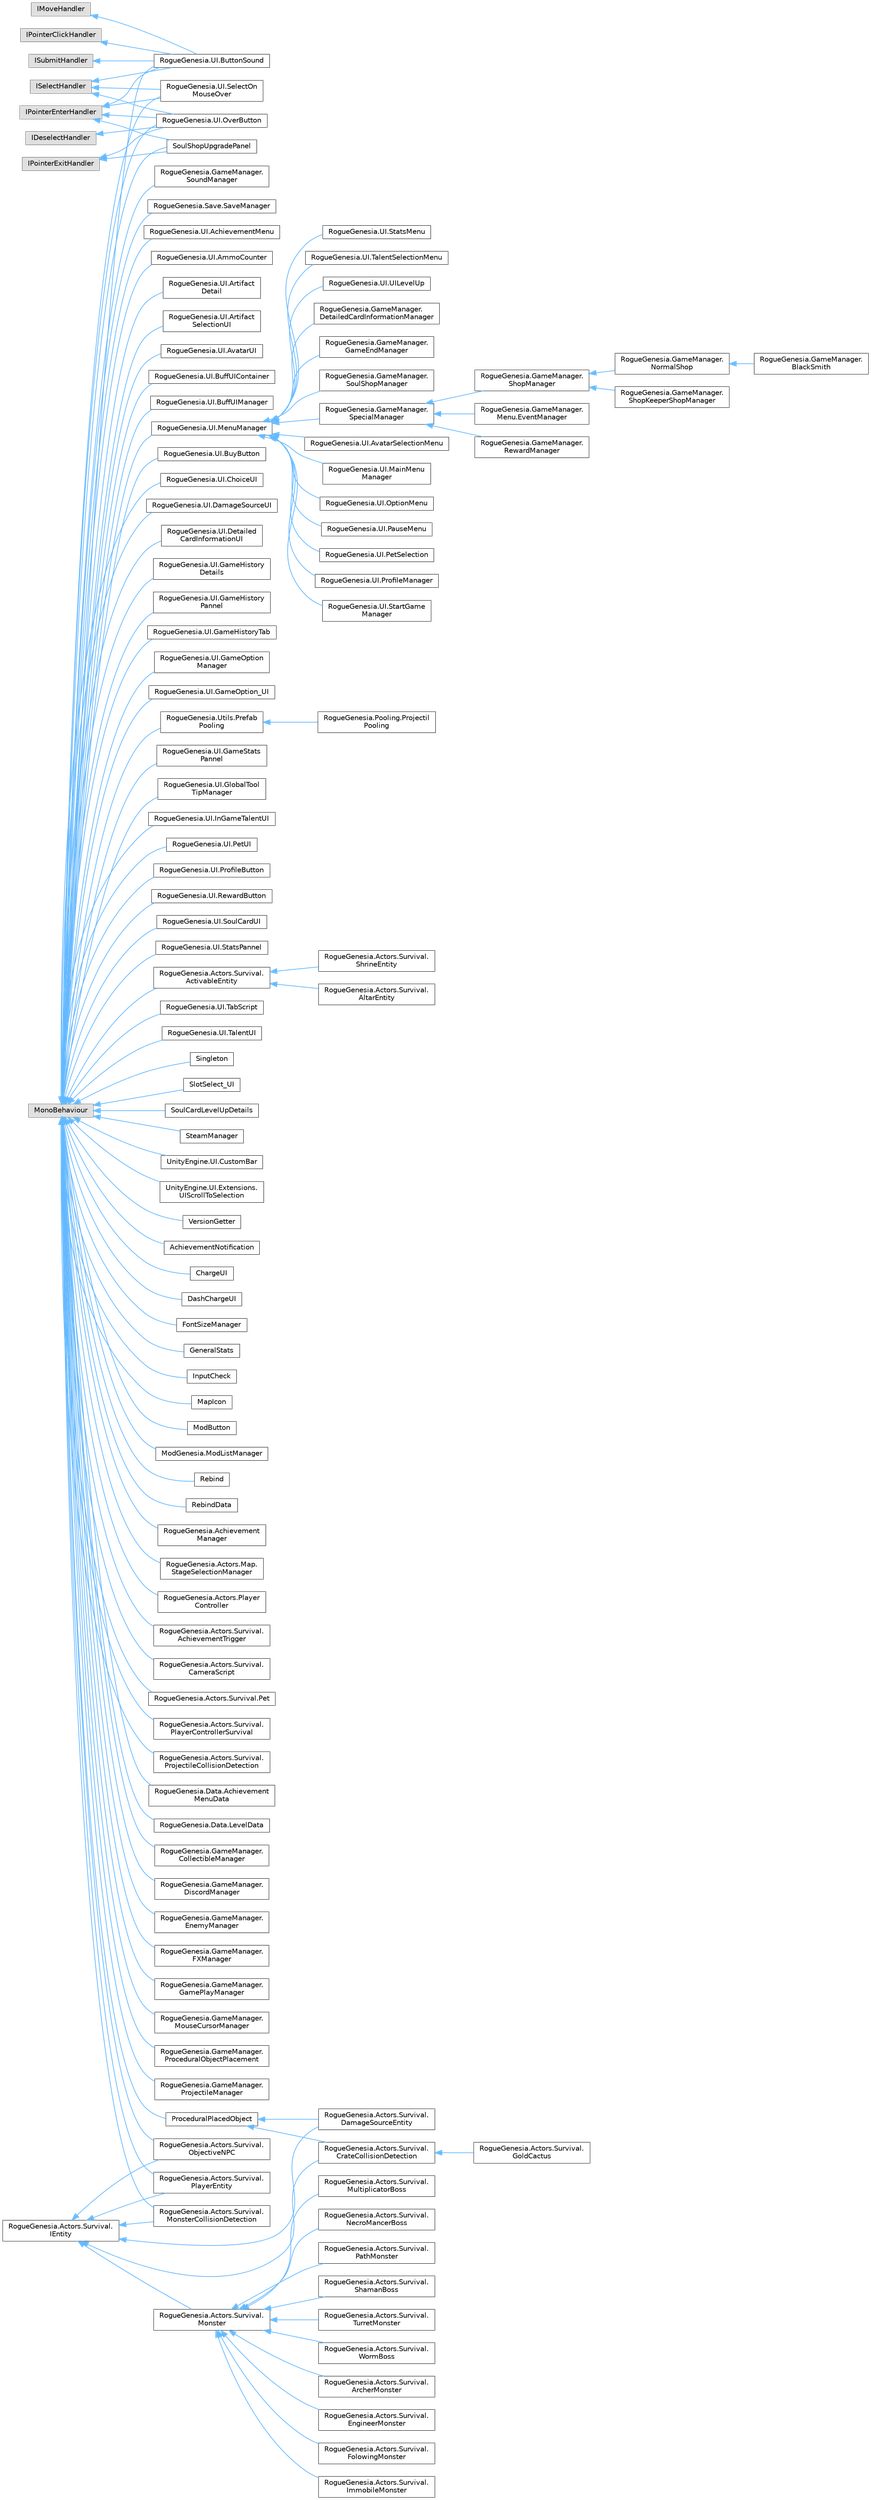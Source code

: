 digraph "Graphical Class Hierarchy"
{
 // LATEX_PDF_SIZE
  bgcolor="transparent";
  edge [fontname=Helvetica,fontsize=10,labelfontname=Helvetica,labelfontsize=10];
  node [fontname=Helvetica,fontsize=10,shape=box,height=0.2,width=0.4];
  rankdir="LR";
  Node0 [label="IDeselectHandler",height=0.2,width=0.4,color="grey60", fillcolor="#E0E0E0", style="filled",tooltip=" "];
  Node0 -> Node1 [dir="back",color="steelblue1",style="solid"];
  Node1 [label="RogueGenesia.UI.OverButton",height=0.2,width=0.4,color="grey40", fillcolor="white", style="filled",URL="$class_rogue_genesia_1_1_u_i_1_1_over_button.html",tooltip=" "];
  Node21 [label="RogueGenesia.Actors.Survival.\lIEntity",height=0.2,width=0.4,color="grey40", fillcolor="white", style="filled",URL="$interface_rogue_genesia_1_1_actors_1_1_survival_1_1_i_entity.html",tooltip=" "];
  Node21 -> Node19 [dir="back",color="steelblue1",style="solid"];
  Node19 [label="RogueGenesia.Actors.Survival.\lCrateCollisionDetection",height=0.2,width=0.4,color="grey40", fillcolor="white", style="filled",URL="$class_rogue_genesia_1_1_actors_1_1_survival_1_1_crate_collision_detection.html",tooltip=" "];
  Node19 -> Node20 [dir="back",color="steelblue1",style="solid"];
  Node20 [label="RogueGenesia.Actors.Survival.\lGoldCactus",height=0.2,width=0.4,color="grey40", fillcolor="white", style="filled",URL="$class_rogue_genesia_1_1_actors_1_1_survival_1_1_gold_cactus.html",tooltip=" "];
  Node21 -> Node22 [dir="back",color="steelblue1",style="solid"];
  Node22 [label="RogueGenesia.Actors.Survival.\lDamageSourceEntity",height=0.2,width=0.4,color="grey40", fillcolor="white", style="filled",URL="$class_rogue_genesia_1_1_actors_1_1_survival_1_1_damage_source_entity.html",tooltip=" "];
  Node21 -> Node23 [dir="back",color="steelblue1",style="solid"];
  Node23 [label="RogueGenesia.Actors.Survival.\lMonster",height=0.2,width=0.4,color="grey40", fillcolor="white", style="filled",URL="$class_rogue_genesia_1_1_actors_1_1_survival_1_1_monster.html",tooltip=" "];
  Node23 -> Node24 [dir="back",color="steelblue1",style="solid"];
  Node24 [label="RogueGenesia.Actors.Survival.\lArcherMonster",height=0.2,width=0.4,color="grey40", fillcolor="white", style="filled",URL="$class_rogue_genesia_1_1_actors_1_1_survival_1_1_archer_monster.html",tooltip=" "];
  Node23 -> Node25 [dir="back",color="steelblue1",style="solid"];
  Node25 [label="RogueGenesia.Actors.Survival.\lEngineerMonster",height=0.2,width=0.4,color="grey40", fillcolor="white", style="filled",URL="$class_rogue_genesia_1_1_actors_1_1_survival_1_1_engineer_monster.html",tooltip=" "];
  Node23 -> Node26 [dir="back",color="steelblue1",style="solid"];
  Node26 [label="RogueGenesia.Actors.Survival.\lFolowingMonster",height=0.2,width=0.4,color="grey40", fillcolor="white", style="filled",URL="$class_rogue_genesia_1_1_actors_1_1_survival_1_1_folowing_monster.html",tooltip=" "];
  Node23 -> Node27 [dir="back",color="steelblue1",style="solid"];
  Node27 [label="RogueGenesia.Actors.Survival.\lImmobileMonster",height=0.2,width=0.4,color="grey40", fillcolor="white", style="filled",URL="$class_rogue_genesia_1_1_actors_1_1_survival_1_1_immobile_monster.html",tooltip=" "];
  Node23 -> Node28 [dir="back",color="steelblue1",style="solid"];
  Node28 [label="RogueGenesia.Actors.Survival.\lMultiplicatorBoss",height=0.2,width=0.4,color="grey40", fillcolor="white", style="filled",URL="$class_rogue_genesia_1_1_actors_1_1_survival_1_1_multiplicator_boss.html",tooltip=" "];
  Node23 -> Node29 [dir="back",color="steelblue1",style="solid"];
  Node29 [label="RogueGenesia.Actors.Survival.\lNecroMancerBoss",height=0.2,width=0.4,color="grey40", fillcolor="white", style="filled",URL="$class_rogue_genesia_1_1_actors_1_1_survival_1_1_necro_mancer_boss.html",tooltip=" "];
  Node23 -> Node30 [dir="back",color="steelblue1",style="solid"];
  Node30 [label="RogueGenesia.Actors.Survival.\lPathMonster",height=0.2,width=0.4,color="grey40", fillcolor="white", style="filled",URL="$class_rogue_genesia_1_1_actors_1_1_survival_1_1_path_monster.html",tooltip=" "];
  Node23 -> Node31 [dir="back",color="steelblue1",style="solid"];
  Node31 [label="RogueGenesia.Actors.Survival.\lShamanBoss",height=0.2,width=0.4,color="grey40", fillcolor="white", style="filled",URL="$class_rogue_genesia_1_1_actors_1_1_survival_1_1_shaman_boss.html",tooltip=" "];
  Node23 -> Node32 [dir="back",color="steelblue1",style="solid"];
  Node32 [label="RogueGenesia.Actors.Survival.\lTurretMonster",height=0.2,width=0.4,color="grey40", fillcolor="white", style="filled",URL="$class_rogue_genesia_1_1_actors_1_1_survival_1_1_turret_monster.html",tooltip=" "];
  Node23 -> Node33 [dir="back",color="steelblue1",style="solid"];
  Node33 [label="RogueGenesia.Actors.Survival.\lWormBoss",height=0.2,width=0.4,color="grey40", fillcolor="white", style="filled",URL="$class_rogue_genesia_1_1_actors_1_1_survival_1_1_worm_boss.html",tooltip=" "];
  Node21 -> Node34 [dir="back",color="steelblue1",style="solid"];
  Node34 [label="RogueGenesia.Actors.Survival.\lMonsterCollisionDetection",height=0.2,width=0.4,color="grey40", fillcolor="white", style="filled",URL="$class_rogue_genesia_1_1_actors_1_1_survival_1_1_monster_collision_detection.html",tooltip=" "];
  Node21 -> Node35 [dir="back",color="steelblue1",style="solid"];
  Node35 [label="RogueGenesia.Actors.Survival.\lObjectiveNPC",height=0.2,width=0.4,color="grey40", fillcolor="white", style="filled",URL="$class_rogue_genesia_1_1_actors_1_1_survival_1_1_objective_n_p_c.html",tooltip=" "];
  Node21 -> Node36 [dir="back",color="steelblue1",style="solid"];
  Node36 [label="RogueGenesia.Actors.Survival.\lPlayerEntity",height=0.2,width=0.4,color="grey40", fillcolor="white", style="filled",URL="$class_rogue_genesia_1_1_actors_1_1_survival_1_1_player_entity.html",tooltip=" "];
  Node4 [label="IMoveHandler",height=0.2,width=0.4,color="grey60", fillcolor="#E0E0E0", style="filled",tooltip=" "];
  Node4 -> Node3 [dir="back",color="steelblue1",style="solid"];
  Node3 [label="RogueGenesia.UI.ButtonSound",height=0.2,width=0.4,color="grey40", fillcolor="white", style="filled",URL="$class_rogue_genesia_1_1_u_i_1_1_button_sound.html",tooltip=" "];
  Node5 [label="IPointerClickHandler",height=0.2,width=0.4,color="grey60", fillcolor="#E0E0E0", style="filled",tooltip=" "];
  Node5 -> Node3 [dir="back",color="steelblue1",style="solid"];
  Node2 [label="IPointerEnterHandler",height=0.2,width=0.4,color="grey60", fillcolor="#E0E0E0", style="filled",tooltip=" "];
  Node2 -> Node3 [dir="back",color="steelblue1",style="solid"];
  Node2 -> Node1 [dir="back",color="steelblue1",style="solid"];
  Node2 -> Node7 [dir="back",color="steelblue1",style="solid"];
  Node7 [label="RogueGenesia.UI.SelectOn\lMouseOver",height=0.2,width=0.4,color="grey40", fillcolor="white", style="filled",URL="$class_rogue_genesia_1_1_u_i_1_1_select_on_mouse_over.html",tooltip=" "];
  Node2 -> Node114 [dir="back",color="steelblue1",style="solid"];
  Node114 [label="SoulShopUpgradePanel",height=0.2,width=0.4,color="grey40", fillcolor="white", style="filled",URL="$class_soul_shop_upgrade_panel.html",tooltip=" "];
  Node115 [label="IPointerExitHandler",height=0.2,width=0.4,color="grey60", fillcolor="#E0E0E0", style="filled",tooltip=" "];
  Node115 -> Node1 [dir="back",color="steelblue1",style="solid"];
  Node115 -> Node114 [dir="back",color="steelblue1",style="solid"];
  Node6 [label="ISelectHandler",height=0.2,width=0.4,color="grey60", fillcolor="#E0E0E0", style="filled",tooltip=" "];
  Node6 -> Node3 [dir="back",color="steelblue1",style="solid"];
  Node6 -> Node1 [dir="back",color="steelblue1",style="solid"];
  Node6 -> Node7 [dir="back",color="steelblue1",style="solid"];
  Node120 [label="ISubmitHandler",height=0.2,width=0.4,color="grey60", fillcolor="#E0E0E0", style="filled",tooltip=" "];
  Node120 -> Node3 [dir="back",color="steelblue1",style="solid"];
  Node8 [label="MonoBehaviour",height=0.2,width=0.4,color="grey60", fillcolor="#E0E0E0", style="filled",tooltip=" "];
  Node8 -> Node9 [dir="back",color="steelblue1",style="solid"];
  Node9 [label="AchievementNotification",height=0.2,width=0.4,color="grey40", fillcolor="white", style="filled",URL="$class_achievement_notification.html",tooltip=" "];
  Node8 -> Node10 [dir="back",color="steelblue1",style="solid"];
  Node10 [label="ChargeUI",height=0.2,width=0.4,color="grey40", fillcolor="white", style="filled",URL="$class_charge_u_i.html",tooltip=" "];
  Node8 -> Node11 [dir="back",color="steelblue1",style="solid"];
  Node11 [label="DashChargeUI",height=0.2,width=0.4,color="grey40", fillcolor="white", style="filled",URL="$class_dash_charge_u_i.html",tooltip=" "];
  Node8 -> Node12 [dir="back",color="steelblue1",style="solid"];
  Node12 [label="FontSizeManager",height=0.2,width=0.4,color="grey40", fillcolor="white", style="filled",URL="$class_font_size_manager.html",tooltip=" "];
  Node8 -> Node13 [dir="back",color="steelblue1",style="solid"];
  Node13 [label="GeneralStats",height=0.2,width=0.4,color="grey40", fillcolor="white", style="filled",URL="$class_general_stats.html",tooltip=" "];
  Node8 -> Node14 [dir="back",color="steelblue1",style="solid"];
  Node14 [label="InputCheck",height=0.2,width=0.4,color="grey40", fillcolor="white", style="filled",URL="$class_input_check.html",tooltip=" "];
  Node8 -> Node15 [dir="back",color="steelblue1",style="solid"];
  Node15 [label="MapIcon",height=0.2,width=0.4,color="grey40", fillcolor="white", style="filled",URL="$class_map_icon.html",tooltip=" "];
  Node8 -> Node16 [dir="back",color="steelblue1",style="solid"];
  Node16 [label="ModButton",height=0.2,width=0.4,color="grey40", fillcolor="white", style="filled",URL="$class_mod_button.html",tooltip=" "];
  Node8 -> Node17 [dir="back",color="steelblue1",style="solid"];
  Node17 [label="ModGenesia.ModListManager",height=0.2,width=0.4,color="grey40", fillcolor="white", style="filled",URL="$class_mod_genesia_1_1_mod_list_manager.html",tooltip=" "];
  Node8 -> Node18 [dir="back",color="steelblue1",style="solid"];
  Node18 [label="ProceduralPlacedObject",height=0.2,width=0.4,color="grey40", fillcolor="white", style="filled",URL="$class_procedural_placed_object.html",tooltip=" "];
  Node18 -> Node19 [dir="back",color="steelblue1",style="solid"];
  Node18 -> Node22 [dir="back",color="steelblue1",style="solid"];
  Node8 -> Node37 [dir="back",color="steelblue1",style="solid"];
  Node37 [label="Rebind",height=0.2,width=0.4,color="grey40", fillcolor="white", style="filled",URL="$class_rebind.html",tooltip=" "];
  Node8 -> Node38 [dir="back",color="steelblue1",style="solid"];
  Node38 [label="RebindData",height=0.2,width=0.4,color="grey40", fillcolor="white", style="filled",URL="$class_rebind_data.html",tooltip=" "];
  Node8 -> Node39 [dir="back",color="steelblue1",style="solid"];
  Node39 [label="RogueGenesia.Achievement\lManager",height=0.2,width=0.4,color="grey40", fillcolor="white", style="filled",URL="$class_rogue_genesia_1_1_achievement_manager.html",tooltip=" "];
  Node8 -> Node40 [dir="back",color="steelblue1",style="solid"];
  Node40 [label="RogueGenesia.Actors.Map.\lStageSelectionManager",height=0.2,width=0.4,color="grey40", fillcolor="white", style="filled",URL="$class_rogue_genesia_1_1_actors_1_1_map_1_1_stage_selection_manager.html",tooltip=" "];
  Node8 -> Node41 [dir="back",color="steelblue1",style="solid"];
  Node41 [label="RogueGenesia.Actors.Player\lController",height=0.2,width=0.4,color="grey40", fillcolor="white", style="filled",URL="$class_rogue_genesia_1_1_actors_1_1_player_controller.html",tooltip=" "];
  Node8 -> Node42 [dir="back",color="steelblue1",style="solid"];
  Node42 [label="RogueGenesia.Actors.Survival.\lAchievementTrigger",height=0.2,width=0.4,color="grey40", fillcolor="white", style="filled",URL="$class_rogue_genesia_1_1_actors_1_1_survival_1_1_achievement_trigger.html",tooltip=" "];
  Node8 -> Node43 [dir="back",color="steelblue1",style="solid"];
  Node43 [label="RogueGenesia.Actors.Survival.\lActivableEntity",height=0.2,width=0.4,color="grey40", fillcolor="white", style="filled",URL="$class_rogue_genesia_1_1_actors_1_1_survival_1_1_activable_entity.html",tooltip=" "];
  Node43 -> Node44 [dir="back",color="steelblue1",style="solid"];
  Node44 [label="RogueGenesia.Actors.Survival.\lAltarEntity",height=0.2,width=0.4,color="grey40", fillcolor="white", style="filled",URL="$class_rogue_genesia_1_1_actors_1_1_survival_1_1_altar_entity.html",tooltip=" "];
  Node43 -> Node45 [dir="back",color="steelblue1",style="solid"];
  Node45 [label="RogueGenesia.Actors.Survival.\lShrineEntity",height=0.2,width=0.4,color="grey40", fillcolor="white", style="filled",URL="$class_rogue_genesia_1_1_actors_1_1_survival_1_1_shrine_entity.html",tooltip=" "];
  Node8 -> Node46 [dir="back",color="steelblue1",style="solid"];
  Node46 [label="RogueGenesia.Actors.Survival.\lCameraScript",height=0.2,width=0.4,color="grey40", fillcolor="white", style="filled",URL="$class_rogue_genesia_1_1_actors_1_1_survival_1_1_camera_script.html",tooltip=" "];
  Node8 -> Node34 [dir="back",color="steelblue1",style="solid"];
  Node8 -> Node35 [dir="back",color="steelblue1",style="solid"];
  Node8 -> Node47 [dir="back",color="steelblue1",style="solid"];
  Node47 [label="RogueGenesia.Actors.Survival.Pet",height=0.2,width=0.4,color="grey40", fillcolor="white", style="filled",URL="$class_rogue_genesia_1_1_actors_1_1_survival_1_1_pet.html",tooltip=" "];
  Node8 -> Node48 [dir="back",color="steelblue1",style="solid"];
  Node48 [label="RogueGenesia.Actors.Survival.\lPlayerControllerSurvival",height=0.2,width=0.4,color="grey40", fillcolor="white", style="filled",URL="$class_rogue_genesia_1_1_actors_1_1_survival_1_1_player_controller_survival.html",tooltip=" "];
  Node8 -> Node36 [dir="back",color="steelblue1",style="solid"];
  Node8 -> Node49 [dir="back",color="steelblue1",style="solid"];
  Node49 [label="RogueGenesia.Actors.Survival.\lProjectileCollisionDetection",height=0.2,width=0.4,color="grey40", fillcolor="white", style="filled",URL="$class_rogue_genesia_1_1_actors_1_1_survival_1_1_projectile_collision_detection.html",tooltip=" "];
  Node8 -> Node50 [dir="back",color="steelblue1",style="solid"];
  Node50 [label="RogueGenesia.Data.Achievement\lMenuData",height=0.2,width=0.4,color="grey40", fillcolor="white", style="filled",URL="$class_rogue_genesia_1_1_data_1_1_achievement_menu_data.html",tooltip=" "];
  Node8 -> Node51 [dir="back",color="steelblue1",style="solid"];
  Node51 [label="RogueGenesia.Data.LevelData",height=0.2,width=0.4,color="grey40", fillcolor="white", style="filled",URL="$class_rogue_genesia_1_1_data_1_1_level_data.html",tooltip=" "];
  Node8 -> Node52 [dir="back",color="steelblue1",style="solid"];
  Node52 [label="RogueGenesia.GameManager.\lCollectibleManager",height=0.2,width=0.4,color="grey40", fillcolor="white", style="filled",URL="$class_rogue_genesia_1_1_game_manager_1_1_collectible_manager.html",tooltip=" "];
  Node8 -> Node53 [dir="back",color="steelblue1",style="solid"];
  Node53 [label="RogueGenesia.GameManager.\lDiscordManager",height=0.2,width=0.4,color="grey40", fillcolor="white", style="filled",URL="$class_rogue_genesia_1_1_game_manager_1_1_discord_manager.html",tooltip=" "];
  Node8 -> Node54 [dir="back",color="steelblue1",style="solid"];
  Node54 [label="RogueGenesia.GameManager.\lEnemyManager",height=0.2,width=0.4,color="grey40", fillcolor="white", style="filled",URL="$class_rogue_genesia_1_1_game_manager_1_1_enemy_manager.html",tooltip=" "];
  Node8 -> Node55 [dir="back",color="steelblue1",style="solid"];
  Node55 [label="RogueGenesia.GameManager.\lFXManager",height=0.2,width=0.4,color="grey40", fillcolor="white", style="filled",URL="$class_rogue_genesia_1_1_game_manager_1_1_f_x_manager.html",tooltip=" "];
  Node8 -> Node56 [dir="back",color="steelblue1",style="solid"];
  Node56 [label="RogueGenesia.GameManager.\lGamePlayManager",height=0.2,width=0.4,color="grey40", fillcolor="white", style="filled",URL="$class_rogue_genesia_1_1_game_manager_1_1_game_play_manager.html",tooltip=" "];
  Node8 -> Node57 [dir="back",color="steelblue1",style="solid"];
  Node57 [label="RogueGenesia.GameManager.\lMouseCursorManager",height=0.2,width=0.4,color="grey40", fillcolor="white", style="filled",URL="$class_rogue_genesia_1_1_game_manager_1_1_mouse_cursor_manager.html",tooltip=" "];
  Node8 -> Node58 [dir="back",color="steelblue1",style="solid"];
  Node58 [label="RogueGenesia.GameManager.\lProceduralObjectPlacement",height=0.2,width=0.4,color="grey40", fillcolor="white", style="filled",URL="$class_rogue_genesia_1_1_game_manager_1_1_procedural_object_placement.html",tooltip=" "];
  Node8 -> Node59 [dir="back",color="steelblue1",style="solid"];
  Node59 [label="RogueGenesia.GameManager.\lProjectileManager",height=0.2,width=0.4,color="grey40", fillcolor="white", style="filled",URL="$class_rogue_genesia_1_1_game_manager_1_1_projectile_manager.html",tooltip=" "];
  Node8 -> Node60 [dir="back",color="steelblue1",style="solid"];
  Node60 [label="RogueGenesia.GameManager.\lSoundManager",height=0.2,width=0.4,color="grey40", fillcolor="white", style="filled",URL="$class_rogue_genesia_1_1_game_manager_1_1_sound_manager.html",tooltip=" "];
  Node8 -> Node61 [dir="back",color="steelblue1",style="solid"];
  Node61 [label="RogueGenesia.Save.SaveManager",height=0.2,width=0.4,color="grey40", fillcolor="white", style="filled",URL="$class_rogue_genesia_1_1_save_1_1_save_manager.html",tooltip=" "];
  Node8 -> Node62 [dir="back",color="steelblue1",style="solid"];
  Node62 [label="RogueGenesia.UI.AchievementMenu",height=0.2,width=0.4,color="grey40", fillcolor="white", style="filled",URL="$class_rogue_genesia_1_1_u_i_1_1_achievement_menu.html",tooltip=" "];
  Node8 -> Node63 [dir="back",color="steelblue1",style="solid"];
  Node63 [label="RogueGenesia.UI.AmmoCounter",height=0.2,width=0.4,color="grey40", fillcolor="white", style="filled",URL="$class_rogue_genesia_1_1_u_i_1_1_ammo_counter.html",tooltip=" "];
  Node8 -> Node64 [dir="back",color="steelblue1",style="solid"];
  Node64 [label="RogueGenesia.UI.Artifact\lDetail",height=0.2,width=0.4,color="grey40", fillcolor="white", style="filled",URL="$class_rogue_genesia_1_1_u_i_1_1_artifact_detail.html",tooltip=" "];
  Node8 -> Node65 [dir="back",color="steelblue1",style="solid"];
  Node65 [label="RogueGenesia.UI.Artifact\lSelectionUI",height=0.2,width=0.4,color="grey40", fillcolor="white", style="filled",URL="$class_rogue_genesia_1_1_u_i_1_1_artifact_selection_u_i.html",tooltip=" "];
  Node8 -> Node66 [dir="back",color="steelblue1",style="solid"];
  Node66 [label="RogueGenesia.UI.AvatarUI",height=0.2,width=0.4,color="grey40", fillcolor="white", style="filled",URL="$class_rogue_genesia_1_1_u_i_1_1_avatar_u_i.html",tooltip=" "];
  Node8 -> Node67 [dir="back",color="steelblue1",style="solid"];
  Node67 [label="RogueGenesia.UI.BuffUIContainer",height=0.2,width=0.4,color="grey40", fillcolor="white", style="filled",URL="$class_rogue_genesia_1_1_u_i_1_1_buff_u_i_container.html",tooltip=" "];
  Node8 -> Node68 [dir="back",color="steelblue1",style="solid"];
  Node68 [label="RogueGenesia.UI.BuffUIManager",height=0.2,width=0.4,color="grey40", fillcolor="white", style="filled",URL="$class_rogue_genesia_1_1_u_i_1_1_buff_u_i_manager.html",tooltip=" "];
  Node8 -> Node3 [dir="back",color="steelblue1",style="solid"];
  Node8 -> Node69 [dir="back",color="steelblue1",style="solid"];
  Node69 [label="RogueGenesia.UI.BuyButton",height=0.2,width=0.4,color="grey40", fillcolor="white", style="filled",URL="$class_rogue_genesia_1_1_u_i_1_1_buy_button.html",tooltip=" "];
  Node8 -> Node70 [dir="back",color="steelblue1",style="solid"];
  Node70 [label="RogueGenesia.UI.ChoiceUI",height=0.2,width=0.4,color="grey40", fillcolor="white", style="filled",URL="$class_rogue_genesia_1_1_u_i_1_1_choice_u_i.html",tooltip=" "];
  Node8 -> Node71 [dir="back",color="steelblue1",style="solid"];
  Node71 [label="RogueGenesia.UI.DamageSourceUI",height=0.2,width=0.4,color="grey40", fillcolor="white", style="filled",URL="$class_rogue_genesia_1_1_u_i_1_1_damage_source_u_i.html",tooltip=" "];
  Node8 -> Node72 [dir="back",color="steelblue1",style="solid"];
  Node72 [label="RogueGenesia.UI.Detailed\lCardInformationUI",height=0.2,width=0.4,color="grey40", fillcolor="white", style="filled",URL="$class_rogue_genesia_1_1_u_i_1_1_detailed_card_information_u_i.html",tooltip=" "];
  Node8 -> Node73 [dir="back",color="steelblue1",style="solid"];
  Node73 [label="RogueGenesia.UI.GameHistory\lDetails",height=0.2,width=0.4,color="grey40", fillcolor="white", style="filled",URL="$class_rogue_genesia_1_1_u_i_1_1_game_history_details.html",tooltip=" "];
  Node8 -> Node74 [dir="back",color="steelblue1",style="solid"];
  Node74 [label="RogueGenesia.UI.GameHistory\lPannel",height=0.2,width=0.4,color="grey40", fillcolor="white", style="filled",URL="$class_rogue_genesia_1_1_u_i_1_1_game_history_pannel.html",tooltip=" "];
  Node8 -> Node75 [dir="back",color="steelblue1",style="solid"];
  Node75 [label="RogueGenesia.UI.GameHistoryTab",height=0.2,width=0.4,color="grey40", fillcolor="white", style="filled",URL="$class_rogue_genesia_1_1_u_i_1_1_game_history_tab.html",tooltip=" "];
  Node8 -> Node76 [dir="back",color="steelblue1",style="solid"];
  Node76 [label="RogueGenesia.UI.GameOption\lManager",height=0.2,width=0.4,color="grey40", fillcolor="white", style="filled",URL="$class_rogue_genesia_1_1_u_i_1_1_game_option_manager.html",tooltip=" "];
  Node8 -> Node77 [dir="back",color="steelblue1",style="solid"];
  Node77 [label="RogueGenesia.UI.GameOption_UI",height=0.2,width=0.4,color="grey40", fillcolor="white", style="filled",URL="$class_rogue_genesia_1_1_u_i_1_1_game_option___u_i.html",tooltip=" "];
  Node8 -> Node78 [dir="back",color="steelblue1",style="solid"];
  Node78 [label="RogueGenesia.UI.GameStats\lPannel",height=0.2,width=0.4,color="grey40", fillcolor="white", style="filled",URL="$class_rogue_genesia_1_1_u_i_1_1_game_stats_pannel.html",tooltip=" "];
  Node8 -> Node79 [dir="back",color="steelblue1",style="solid"];
  Node79 [label="RogueGenesia.UI.GlobalTool\lTipManager",height=0.2,width=0.4,color="grey40", fillcolor="white", style="filled",URL="$class_rogue_genesia_1_1_u_i_1_1_global_tool_tip_manager.html",tooltip=" "];
  Node8 -> Node80 [dir="back",color="steelblue1",style="solid"];
  Node80 [label="RogueGenesia.UI.InGameTalentUI",height=0.2,width=0.4,color="grey40", fillcolor="white", style="filled",URL="$class_rogue_genesia_1_1_u_i_1_1_in_game_talent_u_i.html",tooltip=" "];
  Node8 -> Node81 [dir="back",color="steelblue1",style="solid"];
  Node81 [label="RogueGenesia.UI.MenuManager",height=0.2,width=0.4,color="grey40", fillcolor="white", style="filled",URL="$class_rogue_genesia_1_1_u_i_1_1_menu_manager.html",tooltip=" "];
  Node81 -> Node82 [dir="back",color="steelblue1",style="solid"];
  Node82 [label="RogueGenesia.GameManager.\lDetailedCardInformationManager",height=0.2,width=0.4,color="grey40", fillcolor="white", style="filled",URL="$class_rogue_genesia_1_1_game_manager_1_1_detailed_card_information_manager.html",tooltip=" "];
  Node81 -> Node83 [dir="back",color="steelblue1",style="solid"];
  Node83 [label="RogueGenesia.GameManager.\lGameEndManager",height=0.2,width=0.4,color="grey40", fillcolor="white", style="filled",URL="$class_rogue_genesia_1_1_game_manager_1_1_game_end_manager.html",tooltip=" "];
  Node81 -> Node84 [dir="back",color="steelblue1",style="solid"];
  Node84 [label="RogueGenesia.GameManager.\lSoulShopManager",height=0.2,width=0.4,color="grey40", fillcolor="white", style="filled",URL="$class_rogue_genesia_1_1_game_manager_1_1_soul_shop_manager.html",tooltip=" "];
  Node81 -> Node85 [dir="back",color="steelblue1",style="solid"];
  Node85 [label="RogueGenesia.GameManager.\lSpecialManager",height=0.2,width=0.4,color="grey40", fillcolor="white", style="filled",URL="$class_rogue_genesia_1_1_game_manager_1_1_special_manager.html",tooltip=" "];
  Node85 -> Node86 [dir="back",color="steelblue1",style="solid"];
  Node86 [label="RogueGenesia.GameManager.\lMenu.EventManager",height=0.2,width=0.4,color="grey40", fillcolor="white", style="filled",URL="$class_rogue_genesia_1_1_game_manager_1_1_menu_1_1_event_manager.html",tooltip=" "];
  Node85 -> Node87 [dir="back",color="steelblue1",style="solid"];
  Node87 [label="RogueGenesia.GameManager.\lRewardManager",height=0.2,width=0.4,color="grey40", fillcolor="white", style="filled",URL="$class_rogue_genesia_1_1_game_manager_1_1_reward_manager.html",tooltip=" "];
  Node85 -> Node88 [dir="back",color="steelblue1",style="solid"];
  Node88 [label="RogueGenesia.GameManager.\lShopManager",height=0.2,width=0.4,color="grey40", fillcolor="white", style="filled",URL="$class_rogue_genesia_1_1_game_manager_1_1_shop_manager.html",tooltip=" "];
  Node88 -> Node89 [dir="back",color="steelblue1",style="solid"];
  Node89 [label="RogueGenesia.GameManager.\lNormalShop",height=0.2,width=0.4,color="grey40", fillcolor="white", style="filled",URL="$class_rogue_genesia_1_1_game_manager_1_1_normal_shop.html",tooltip=" "];
  Node89 -> Node90 [dir="back",color="steelblue1",style="solid"];
  Node90 [label="RogueGenesia.GameManager.\lBlackSmith",height=0.2,width=0.4,color="grey40", fillcolor="white", style="filled",URL="$class_rogue_genesia_1_1_game_manager_1_1_black_smith.html",tooltip=" "];
  Node88 -> Node91 [dir="back",color="steelblue1",style="solid"];
  Node91 [label="RogueGenesia.GameManager.\lShopKeeperShopManager",height=0.2,width=0.4,color="grey40", fillcolor="white", style="filled",URL="$class_rogue_genesia_1_1_game_manager_1_1_shop_keeper_shop_manager.html",tooltip=" "];
  Node81 -> Node92 [dir="back",color="steelblue1",style="solid"];
  Node92 [label="RogueGenesia.UI.AvatarSelectionMenu",height=0.2,width=0.4,color="grey40", fillcolor="white", style="filled",URL="$class_rogue_genesia_1_1_u_i_1_1_avatar_selection_menu.html",tooltip=" "];
  Node81 -> Node93 [dir="back",color="steelblue1",style="solid"];
  Node93 [label="RogueGenesia.UI.MainMenu\lManager",height=0.2,width=0.4,color="grey40", fillcolor="white", style="filled",URL="$class_rogue_genesia_1_1_u_i_1_1_main_menu_manager.html",tooltip=" "];
  Node81 -> Node94 [dir="back",color="steelblue1",style="solid"];
  Node94 [label="RogueGenesia.UI.OptionMenu",height=0.2,width=0.4,color="grey40", fillcolor="white", style="filled",URL="$class_rogue_genesia_1_1_u_i_1_1_option_menu.html",tooltip=" "];
  Node81 -> Node95 [dir="back",color="steelblue1",style="solid"];
  Node95 [label="RogueGenesia.UI.PauseMenu",height=0.2,width=0.4,color="grey40", fillcolor="white", style="filled",URL="$class_rogue_genesia_1_1_u_i_1_1_pause_menu.html",tooltip=" "];
  Node81 -> Node96 [dir="back",color="steelblue1",style="solid"];
  Node96 [label="RogueGenesia.UI.PetSelection",height=0.2,width=0.4,color="grey40", fillcolor="white", style="filled",URL="$class_rogue_genesia_1_1_u_i_1_1_pet_selection.html",tooltip=" "];
  Node81 -> Node97 [dir="back",color="steelblue1",style="solid"];
  Node97 [label="RogueGenesia.UI.ProfileManager",height=0.2,width=0.4,color="grey40", fillcolor="white", style="filled",URL="$class_rogue_genesia_1_1_u_i_1_1_profile_manager.html",tooltip=" "];
  Node81 -> Node98 [dir="back",color="steelblue1",style="solid"];
  Node98 [label="RogueGenesia.UI.StartGame\lManager",height=0.2,width=0.4,color="grey40", fillcolor="white", style="filled",URL="$class_rogue_genesia_1_1_u_i_1_1_start_game_manager.html",tooltip=" "];
  Node81 -> Node99 [dir="back",color="steelblue1",style="solid"];
  Node99 [label="RogueGenesia.UI.StatsMenu",height=0.2,width=0.4,color="grey40", fillcolor="white", style="filled",URL="$class_rogue_genesia_1_1_u_i_1_1_stats_menu.html",tooltip=" "];
  Node81 -> Node100 [dir="back",color="steelblue1",style="solid"];
  Node100 [label="RogueGenesia.UI.TalentSelectionMenu",height=0.2,width=0.4,color="grey40", fillcolor="white", style="filled",URL="$class_rogue_genesia_1_1_u_i_1_1_talent_selection_menu.html",tooltip=" "];
  Node81 -> Node101 [dir="back",color="steelblue1",style="solid"];
  Node101 [label="RogueGenesia.UI.UILevelUp",height=0.2,width=0.4,color="grey40", fillcolor="white", style="filled",URL="$class_rogue_genesia_1_1_u_i_1_1_u_i_level_up.html",tooltip=" "];
  Node8 -> Node1 [dir="back",color="steelblue1",style="solid"];
  Node8 -> Node102 [dir="back",color="steelblue1",style="solid"];
  Node102 [label="RogueGenesia.UI.PetUI",height=0.2,width=0.4,color="grey40", fillcolor="white", style="filled",URL="$class_rogue_genesia_1_1_u_i_1_1_pet_u_i.html",tooltip=" "];
  Node8 -> Node103 [dir="back",color="steelblue1",style="solid"];
  Node103 [label="RogueGenesia.UI.ProfileButton",height=0.2,width=0.4,color="grey40", fillcolor="white", style="filled",URL="$class_rogue_genesia_1_1_u_i_1_1_profile_button.html",tooltip=" "];
  Node8 -> Node104 [dir="back",color="steelblue1",style="solid"];
  Node104 [label="RogueGenesia.UI.RewardButton",height=0.2,width=0.4,color="grey40", fillcolor="white", style="filled",URL="$class_rogue_genesia_1_1_u_i_1_1_reward_button.html",tooltip=" "];
  Node8 -> Node7 [dir="back",color="steelblue1",style="solid"];
  Node8 -> Node105 [dir="back",color="steelblue1",style="solid"];
  Node105 [label="RogueGenesia.UI.SoulCardUI",height=0.2,width=0.4,color="grey40", fillcolor="white", style="filled",URL="$class_rogue_genesia_1_1_u_i_1_1_soul_card_u_i.html",tooltip=" "];
  Node8 -> Node106 [dir="back",color="steelblue1",style="solid"];
  Node106 [label="RogueGenesia.UI.StatsPannel",height=0.2,width=0.4,color="grey40", fillcolor="white", style="filled",URL="$class_rogue_genesia_1_1_u_i_1_1_stats_pannel.html",tooltip=" "];
  Node8 -> Node107 [dir="back",color="steelblue1",style="solid"];
  Node107 [label="RogueGenesia.UI.TabScript",height=0.2,width=0.4,color="grey40", fillcolor="white", style="filled",URL="$class_rogue_genesia_1_1_u_i_1_1_tab_script.html",tooltip=" "];
  Node8 -> Node108 [dir="back",color="steelblue1",style="solid"];
  Node108 [label="RogueGenesia.UI.TalentUI",height=0.2,width=0.4,color="grey40", fillcolor="white", style="filled",URL="$class_rogue_genesia_1_1_u_i_1_1_talent_u_i.html",tooltip=" "];
  Node8 -> Node109 [dir="back",color="steelblue1",style="solid"];
  Node109 [label="RogueGenesia.Utils.Prefab\lPooling",height=0.2,width=0.4,color="grey40", fillcolor="white", style="filled",URL="$class_rogue_genesia_1_1_utils_1_1_prefab_pooling.html",tooltip=" "];
  Node109 -> Node110 [dir="back",color="steelblue1",style="solid"];
  Node110 [label="RogueGenesia.Pooling.Projectil\lPooling",height=0.2,width=0.4,color="grey40", fillcolor="white", style="filled",URL="$class_rogue_genesia_1_1_pooling_1_1_projectil_pooling.html",tooltip=" "];
  Node8 -> Node111 [dir="back",color="steelblue1",style="solid"];
  Node111 [label="Singleton",height=0.2,width=0.4,color="grey40", fillcolor="white", style="filled",URL="$class_singleton.html",tooltip=" "];
  Node8 -> Node112 [dir="back",color="steelblue1",style="solid"];
  Node112 [label="SlotSelect_UI",height=0.2,width=0.4,color="grey40", fillcolor="white", style="filled",URL="$class_slot_select___u_i.html",tooltip=" "];
  Node8 -> Node113 [dir="back",color="steelblue1",style="solid"];
  Node113 [label="SoulCardLevelUpDetails",height=0.2,width=0.4,color="grey40", fillcolor="white", style="filled",URL="$class_soul_card_level_up_details.html",tooltip=" "];
  Node8 -> Node114 [dir="back",color="steelblue1",style="solid"];
  Node8 -> Node116 [dir="back",color="steelblue1",style="solid"];
  Node116 [label="SteamManager",height=0.2,width=0.4,color="grey40", fillcolor="white", style="filled",URL="$class_steam_manager.html",tooltip=" "];
  Node8 -> Node117 [dir="back",color="steelblue1",style="solid"];
  Node117 [label="UnityEngine.UI.CustomBar",height=0.2,width=0.4,color="grey40", fillcolor="white", style="filled",URL="$class_unity_engine_1_1_u_i_1_1_custom_bar.html",tooltip="A standard slider that can be moved between a minimum and maximum value."];
  Node8 -> Node118 [dir="back",color="steelblue1",style="solid"];
  Node118 [label="UnityEngine.UI.Extensions.\lUIScrollToSelection",height=0.2,width=0.4,color="grey40", fillcolor="white", style="filled",URL="$class_unity_engine_1_1_u_i_1_1_extensions_1_1_u_i_scroll_to_selection.html",tooltip=" "];
  Node8 -> Node119 [dir="back",color="steelblue1",style="solid"];
  Node119 [label="VersionGetter",height=0.2,width=0.4,color="grey40", fillcolor="white", style="filled",URL="$class_version_getter.html",tooltip=" "];
}
